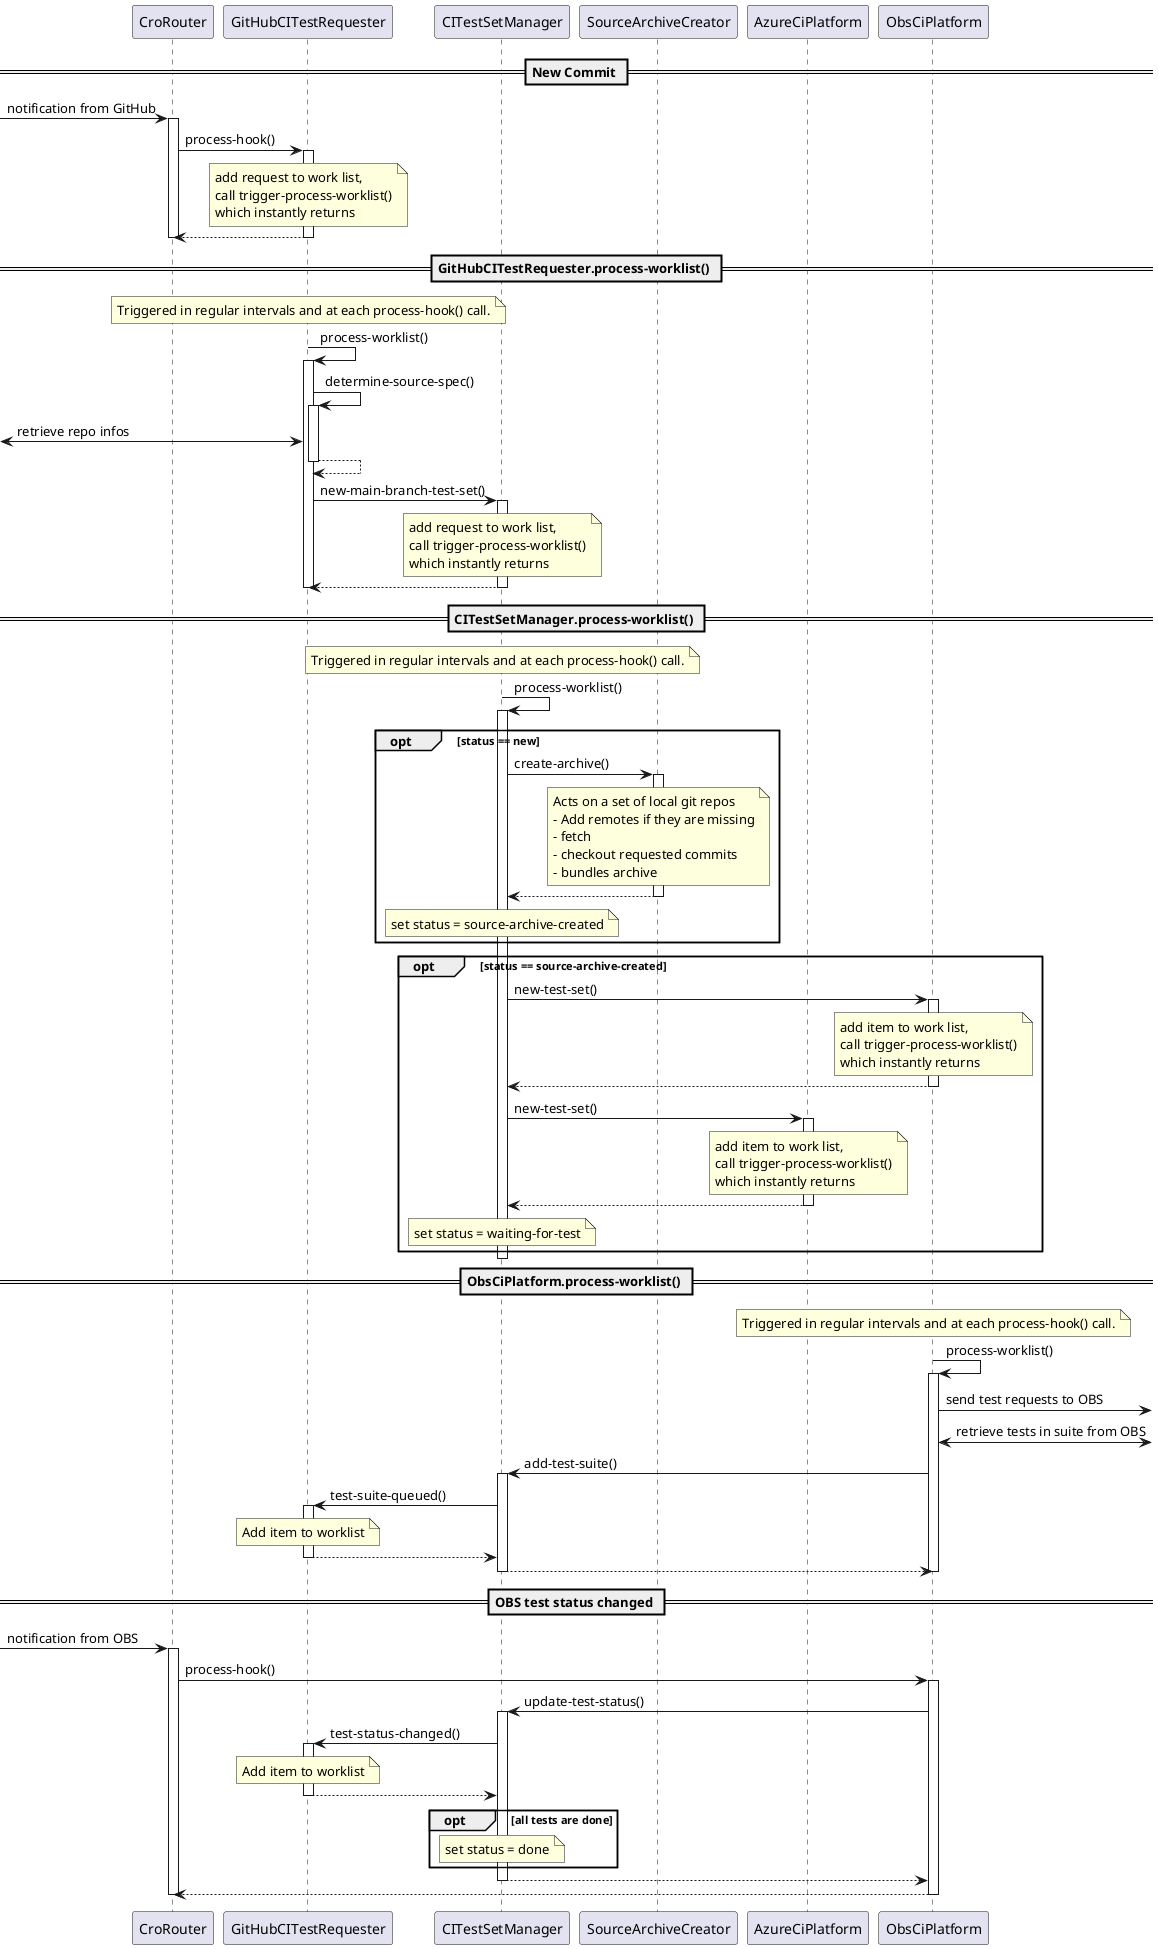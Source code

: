 @startuml
participant CroRouter             As cr
participant GitHubCITestRequester As gtr
participant CITestSetManager      As tsm
participant SourceArchiveCreator  As sac
participant AzureCiPlatform       As acp
participant ObsCiPlatform         As ocp

== New Commit ==

[-> cr: notification from GitHub
activate cr

cr -> gtr: process-hook()
activate gtr

note over gtr
    add request to work list,
    call trigger-process-worklist()
    which instantly returns
end note

return

deactivate cr

== GitHubCITestRequester.process-worklist() ==

note over gtr
Triggered in regular intervals and at each process-hook() call.
end note

gtr -> gtr: process-worklist()
activate gtr

gtr -> gtr: determine-source-spec()
activate gtr
[<-> gtr: retrieve repo infos
return

gtr -> tsm: new-main-branch-test-set()
activate tsm

note over tsm
    add request to work list,
    call trigger-process-worklist()
    which instantly returns
end note

return


deactivate gtr

== CITestSetManager.process-worklist() ==

note over tsm
    Triggered in regular intervals and at each process-hook() call.
end note

tsm -> tsm: process-worklist()
activate tsm

opt status == new
    tsm -> sac: create-archive()
    activate sac
        note over sac
            Acts on a set of local git repos
            - Add remotes if they are missing
            - fetch
            - checkout requested commits
            - bundles archive
        end note
    return
    note over tsm: set status = source-archive-created
end
opt status == source-archive-created

    tsm -> ocp: new-test-set()
    activate ocp
        note over ocp
            add item to work list,
            call trigger-process-worklist()
            which instantly returns
        end note
    return

    tsm -> acp: new-test-set()
    activate acp
        note over acp
            add item to work list,
            call trigger-process-worklist()
            which instantly returns
        end note
    return

    note over tsm: set status = waiting-for-test

end

deactivate tsm

== ObsCiPlatform.process-worklist() ==

note over ocp
Triggered in regular intervals and at each process-hook() call.
end note

ocp -> ocp: process-worklist()
activate ocp

]<- ocp: send test requests to OBS

]<-> ocp: retrieve tests in suite from OBS

ocp -> tsm: add-test-suite()
activate tsm

tsm -> gtr: test-suite-queued()
activate gtr
note over gtr: Add item to worklist
return

return

deactivate ocp

== OBS test status changed ==

[-> cr: notification from OBS
activate cr

    cr -> ocp: process-hook()
    activate ocp

        ocp -> tsm: update-test-status()
        activate tsm

            tsm -> gtr: test-status-changed()
            activate gtr
                note over gtr: Add item to worklist
            return
            
            opt all tests are done
                note over tsm: set status = done
            end

        return

    return

deactivate cr

@enduml
